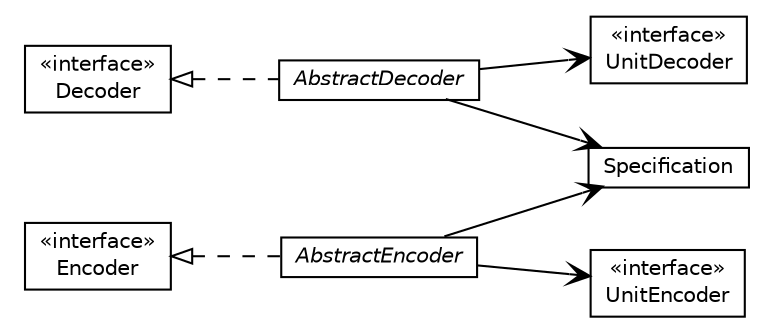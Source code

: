 #!/usr/local/bin/dot
#
# Class diagram 
# Generated by UMLGraph version R5_6-24-gf6e263 (http://www.umlgraph.org/)
#

digraph G {
	edge [fontname="Helvetica",fontsize=10,labelfontname="Helvetica",labelfontsize=10];
	node [fontname="Helvetica",fontsize=10,shape=plaintext];
	nodesep=0.25;
	ranksep=0.5;
	rankdir=LR;
	// com.github.jinahya.codec.Decoder
	c0 [label=<<table title="com.github.jinahya.codec.Decoder" border="0" cellborder="1" cellspacing="0" cellpadding="2" port="p" href="./Decoder.html">
		<tr><td><table border="0" cellspacing="0" cellpadding="1">
<tr><td align="center" balign="center"> &#171;interface&#187; </td></tr>
<tr><td align="center" balign="center"> Decoder </td></tr>
		</table></td></tr>
		</table>>, URL="./Decoder.html", fontname="Helvetica", fontcolor="black", fontsize=10.0];
	// com.github.jinahya.codec.Specification
	c1 [label=<<table title="com.github.jinahya.codec.Specification" border="0" cellborder="1" cellspacing="0" cellpadding="2" port="p" href="./Specification.html">
		<tr><td><table border="0" cellspacing="0" cellpadding="1">
<tr><td align="center" balign="center"> Specification </td></tr>
		</table></td></tr>
		</table>>, URL="./Specification.html", fontname="Helvetica", fontcolor="black", fontsize=10.0];
	// com.github.jinahya.codec.AbstractEncoder
	c2 [label=<<table title="com.github.jinahya.codec.AbstractEncoder" border="0" cellborder="1" cellspacing="0" cellpadding="2" port="p" href="./AbstractEncoder.html">
		<tr><td><table border="0" cellspacing="0" cellpadding="1">
<tr><td align="center" balign="center"><font face="Helvetica-Oblique"> AbstractEncoder </font></td></tr>
		</table></td></tr>
		</table>>, URL="./AbstractEncoder.html", fontname="Helvetica", fontcolor="black", fontsize=10.0];
	// com.github.jinahya.codec.UnitDecoder
	c3 [label=<<table title="com.github.jinahya.codec.UnitDecoder" border="0" cellborder="1" cellspacing="0" cellpadding="2" port="p" href="./UnitDecoder.html">
		<tr><td><table border="0" cellspacing="0" cellpadding="1">
<tr><td align="center" balign="center"> &#171;interface&#187; </td></tr>
<tr><td align="center" balign="center"> UnitDecoder </td></tr>
		</table></td></tr>
		</table>>, URL="./UnitDecoder.html", fontname="Helvetica", fontcolor="black", fontsize=10.0];
	// com.github.jinahya.codec.UnitEncoder
	c4 [label=<<table title="com.github.jinahya.codec.UnitEncoder" border="0" cellborder="1" cellspacing="0" cellpadding="2" port="p" href="./UnitEncoder.html">
		<tr><td><table border="0" cellspacing="0" cellpadding="1">
<tr><td align="center" balign="center"> &#171;interface&#187; </td></tr>
<tr><td align="center" balign="center"> UnitEncoder </td></tr>
		</table></td></tr>
		</table>>, URL="./UnitEncoder.html", fontname="Helvetica", fontcolor="black", fontsize=10.0];
	// com.github.jinahya.codec.AbstractDecoder
	c5 [label=<<table title="com.github.jinahya.codec.AbstractDecoder" border="0" cellborder="1" cellspacing="0" cellpadding="2" port="p" href="./AbstractDecoder.html">
		<tr><td><table border="0" cellspacing="0" cellpadding="1">
<tr><td align="center" balign="center"><font face="Helvetica-Oblique"> AbstractDecoder </font></td></tr>
		</table></td></tr>
		</table>>, URL="./AbstractDecoder.html", fontname="Helvetica", fontcolor="black", fontsize=10.0];
	// com.github.jinahya.codec.Encoder
	c6 [label=<<table title="com.github.jinahya.codec.Encoder" border="0" cellborder="1" cellspacing="0" cellpadding="2" port="p" href="./Encoder.html">
		<tr><td><table border="0" cellspacing="0" cellpadding="1">
<tr><td align="center" balign="center"> &#171;interface&#187; </td></tr>
<tr><td align="center" balign="center"> Encoder </td></tr>
		</table></td></tr>
		</table>>, URL="./Encoder.html", fontname="Helvetica", fontcolor="black", fontsize=10.0];
	//com.github.jinahya.codec.AbstractEncoder implements com.github.jinahya.codec.Encoder
	c6:p -> c2:p [dir=back,arrowtail=empty,style=dashed];
	//com.github.jinahya.codec.AbstractDecoder implements com.github.jinahya.codec.Decoder
	c0:p -> c5:p [dir=back,arrowtail=empty,style=dashed];
	// com.github.jinahya.codec.AbstractEncoder NAVASSOC com.github.jinahya.codec.Specification
	c2:p -> c1:p [taillabel="", label="", headlabel="", fontname="Helvetica", fontcolor="black", fontsize=10.0, color="black", arrowhead=open];
	// com.github.jinahya.codec.AbstractEncoder NAVASSOC com.github.jinahya.codec.UnitEncoder
	c2:p -> c4:p [taillabel="", label="", headlabel="", fontname="Helvetica", fontcolor="black", fontsize=10.0, color="black", arrowhead=open];
	// com.github.jinahya.codec.AbstractDecoder NAVASSOC com.github.jinahya.codec.Specification
	c5:p -> c1:p [taillabel="", label="", headlabel="", fontname="Helvetica", fontcolor="black", fontsize=10.0, color="black", arrowhead=open];
	// com.github.jinahya.codec.AbstractDecoder NAVASSOC com.github.jinahya.codec.UnitDecoder
	c5:p -> c3:p [taillabel="", label="", headlabel="", fontname="Helvetica", fontcolor="black", fontsize=10.0, color="black", arrowhead=open];
}

